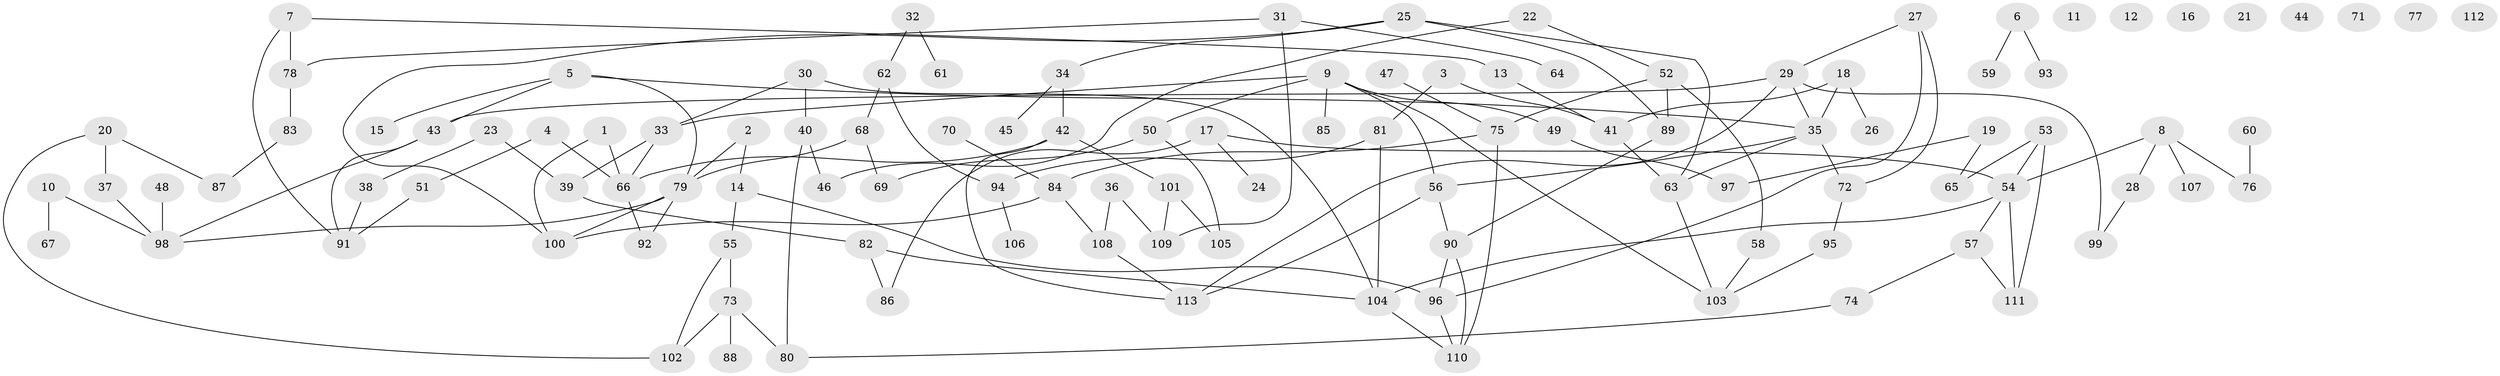 // Generated by graph-tools (version 1.1) at 2025/13/03/09/25 04:13:04]
// undirected, 113 vertices, 145 edges
graph export_dot {
graph [start="1"]
  node [color=gray90,style=filled];
  1;
  2;
  3;
  4;
  5;
  6;
  7;
  8;
  9;
  10;
  11;
  12;
  13;
  14;
  15;
  16;
  17;
  18;
  19;
  20;
  21;
  22;
  23;
  24;
  25;
  26;
  27;
  28;
  29;
  30;
  31;
  32;
  33;
  34;
  35;
  36;
  37;
  38;
  39;
  40;
  41;
  42;
  43;
  44;
  45;
  46;
  47;
  48;
  49;
  50;
  51;
  52;
  53;
  54;
  55;
  56;
  57;
  58;
  59;
  60;
  61;
  62;
  63;
  64;
  65;
  66;
  67;
  68;
  69;
  70;
  71;
  72;
  73;
  74;
  75;
  76;
  77;
  78;
  79;
  80;
  81;
  82;
  83;
  84;
  85;
  86;
  87;
  88;
  89;
  90;
  91;
  92;
  93;
  94;
  95;
  96;
  97;
  98;
  99;
  100;
  101;
  102;
  103;
  104;
  105;
  106;
  107;
  108;
  109;
  110;
  111;
  112;
  113;
  1 -- 66;
  1 -- 100;
  2 -- 14;
  2 -- 79;
  3 -- 41;
  3 -- 81;
  4 -- 51;
  4 -- 66;
  5 -- 15;
  5 -- 35;
  5 -- 43;
  5 -- 79;
  6 -- 59;
  6 -- 93;
  7 -- 13;
  7 -- 78;
  7 -- 91;
  8 -- 28;
  8 -- 54;
  8 -- 76;
  8 -- 107;
  9 -- 33;
  9 -- 49;
  9 -- 50;
  9 -- 56;
  9 -- 85;
  9 -- 103;
  10 -- 67;
  10 -- 98;
  13 -- 41;
  14 -- 55;
  14 -- 96;
  17 -- 24;
  17 -- 54;
  17 -- 86;
  18 -- 26;
  18 -- 35;
  18 -- 41;
  19 -- 65;
  19 -- 97;
  20 -- 37;
  20 -- 87;
  20 -- 102;
  22 -- 46;
  22 -- 52;
  23 -- 38;
  23 -- 39;
  25 -- 34;
  25 -- 63;
  25 -- 89;
  25 -- 100;
  27 -- 29;
  27 -- 72;
  27 -- 96;
  28 -- 99;
  29 -- 35;
  29 -- 43;
  29 -- 99;
  29 -- 113;
  30 -- 33;
  30 -- 40;
  30 -- 104;
  31 -- 64;
  31 -- 78;
  31 -- 109;
  32 -- 61;
  32 -- 62;
  33 -- 39;
  33 -- 66;
  34 -- 42;
  34 -- 45;
  35 -- 56;
  35 -- 63;
  35 -- 72;
  36 -- 108;
  36 -- 109;
  37 -- 98;
  38 -- 91;
  39 -- 82;
  40 -- 46;
  40 -- 80;
  41 -- 63;
  42 -- 66;
  42 -- 101;
  42 -- 113;
  43 -- 91;
  43 -- 98;
  47 -- 75;
  48 -- 98;
  49 -- 97;
  50 -- 69;
  50 -- 105;
  51 -- 91;
  52 -- 58;
  52 -- 75;
  52 -- 89;
  53 -- 54;
  53 -- 65;
  53 -- 111;
  54 -- 57;
  54 -- 104;
  54 -- 111;
  55 -- 73;
  55 -- 102;
  56 -- 90;
  56 -- 113;
  57 -- 74;
  57 -- 111;
  58 -- 103;
  60 -- 76;
  62 -- 68;
  62 -- 94;
  63 -- 103;
  66 -- 92;
  68 -- 69;
  68 -- 79;
  70 -- 84;
  72 -- 95;
  73 -- 80;
  73 -- 88;
  73 -- 102;
  74 -- 80;
  75 -- 84;
  75 -- 110;
  78 -- 83;
  79 -- 92;
  79 -- 98;
  79 -- 100;
  81 -- 94;
  81 -- 104;
  82 -- 86;
  82 -- 104;
  83 -- 87;
  84 -- 100;
  84 -- 108;
  89 -- 90;
  90 -- 96;
  90 -- 110;
  94 -- 106;
  95 -- 103;
  96 -- 110;
  101 -- 105;
  101 -- 109;
  104 -- 110;
  108 -- 113;
}
